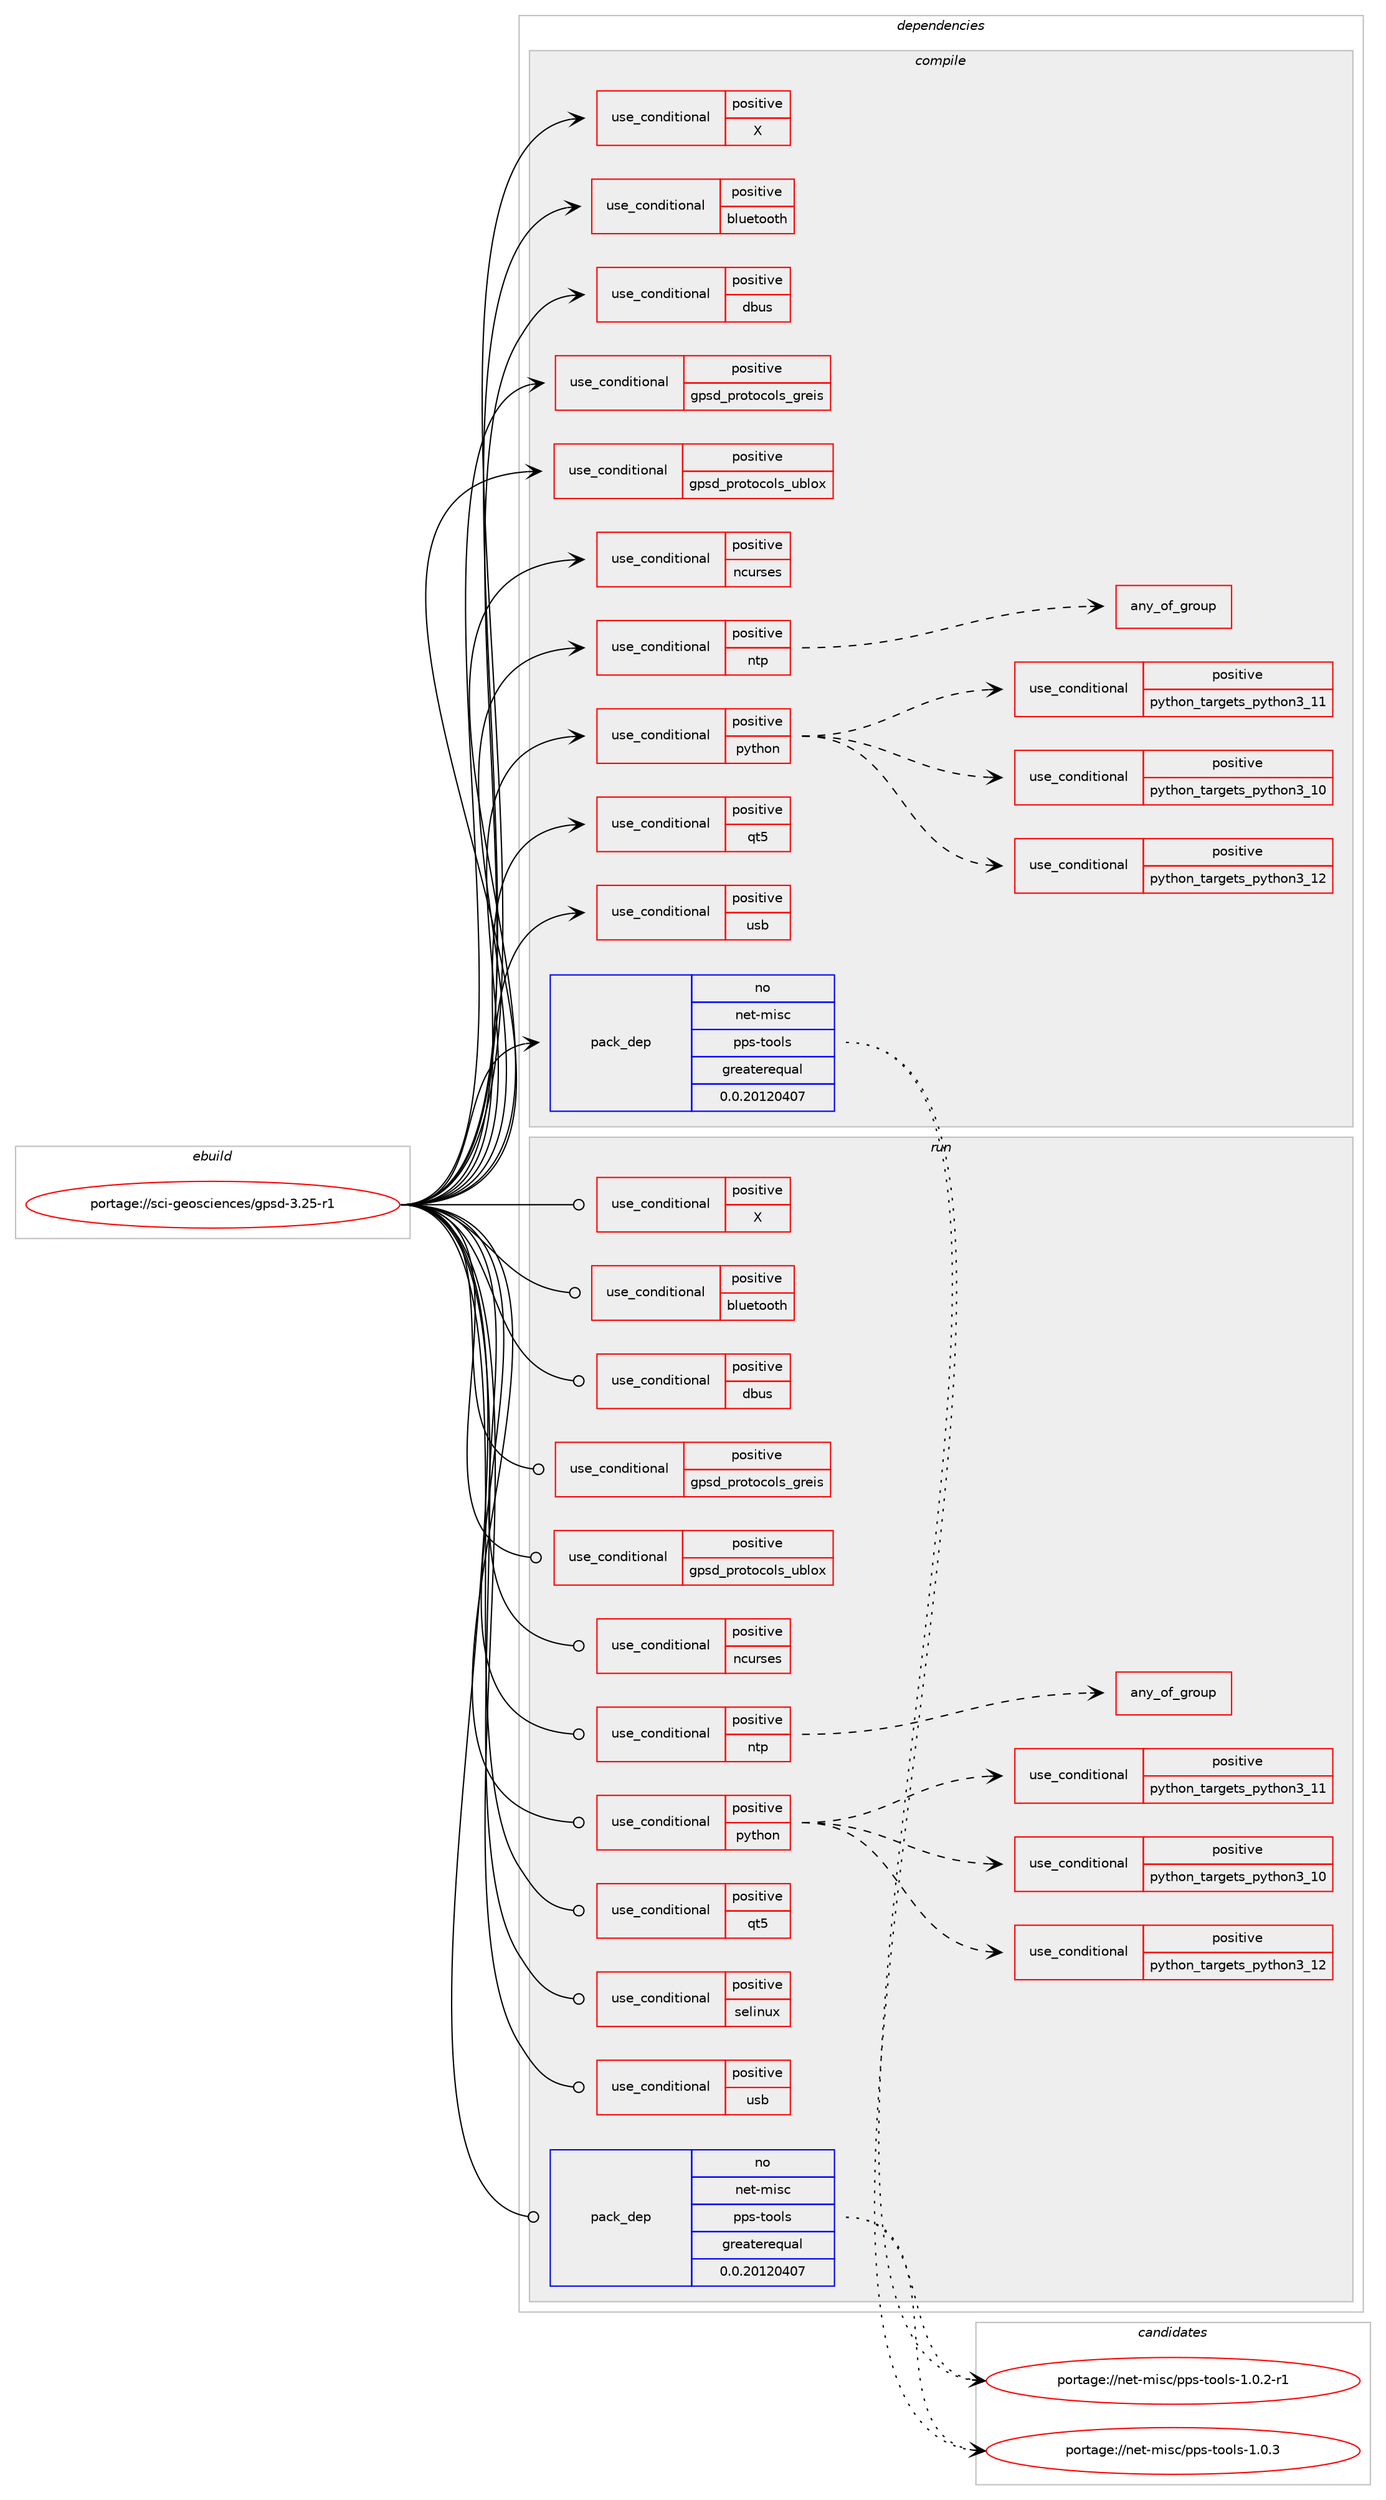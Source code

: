 digraph prolog {

# *************
# Graph options
# *************

newrank=true;
concentrate=true;
compound=true;
graph [rankdir=LR,fontname=Helvetica,fontsize=10,ranksep=1.5];#, ranksep=2.5, nodesep=0.2];
edge  [arrowhead=vee];
node  [fontname=Helvetica,fontsize=10];

# **********
# The ebuild
# **********

subgraph cluster_leftcol {
color=gray;
rank=same;
label=<<i>ebuild</i>>;
id [label="portage://sci-geosciences/gpsd-3.25-r1", color=red, width=4, href="../sci-geosciences/gpsd-3.25-r1.svg"];
}

# ****************
# The dependencies
# ****************

subgraph cluster_midcol {
color=gray;
label=<<i>dependencies</i>>;
subgraph cluster_compile {
fillcolor="#eeeeee";
style=filled;
label=<<i>compile</i>>;
subgraph cond102211 {
dependency199385 [label=<<TABLE BORDER="0" CELLBORDER="1" CELLSPACING="0" CELLPADDING="4"><TR><TD ROWSPAN="3" CELLPADDING="10">use_conditional</TD></TR><TR><TD>positive</TD></TR><TR><TD>X</TD></TR></TABLE>>, shape=none, color=red];
# *** BEGIN UNKNOWN DEPENDENCY TYPE (TODO) ***
# dependency199385 -> package_dependency(portage://sci-geosciences/gpsd-3.25-r1,install,no,dev-python,pygobject,none,[,,],[slot(3)],[use(enable(cairo),none),use(optenable(python_targets_python3_10),negative),use(optenable(python_targets_python3_11),negative),use(optenable(python_targets_python3_12),negative)])
# *** END UNKNOWN DEPENDENCY TYPE (TODO) ***

}
id:e -> dependency199385:w [weight=20,style="solid",arrowhead="vee"];
subgraph cond102212 {
dependency199386 [label=<<TABLE BORDER="0" CELLBORDER="1" CELLSPACING="0" CELLPADDING="4"><TR><TD ROWSPAN="3" CELLPADDING="10">use_conditional</TD></TR><TR><TD>positive</TD></TR><TR><TD>bluetooth</TD></TR></TABLE>>, shape=none, color=red];
# *** BEGIN UNKNOWN DEPENDENCY TYPE (TODO) ***
# dependency199386 -> package_dependency(portage://sci-geosciences/gpsd-3.25-r1,install,no,net-wireless,bluez,none,[,,],any_same_slot,[])
# *** END UNKNOWN DEPENDENCY TYPE (TODO) ***

}
id:e -> dependency199386:w [weight=20,style="solid",arrowhead="vee"];
subgraph cond102213 {
dependency199387 [label=<<TABLE BORDER="0" CELLBORDER="1" CELLSPACING="0" CELLPADDING="4"><TR><TD ROWSPAN="3" CELLPADDING="10">use_conditional</TD></TR><TR><TD>positive</TD></TR><TR><TD>dbus</TD></TR></TABLE>>, shape=none, color=red];
# *** BEGIN UNKNOWN DEPENDENCY TYPE (TODO) ***
# dependency199387 -> package_dependency(portage://sci-geosciences/gpsd-3.25-r1,install,no,sys-apps,dbus,none,[,,],[],[])
# *** END UNKNOWN DEPENDENCY TYPE (TODO) ***

# *** BEGIN UNKNOWN DEPENDENCY TYPE (TODO) ***
# dependency199387 -> package_dependency(portage://sci-geosciences/gpsd-3.25-r1,install,no,dev-libs,dbus-glib,none,[,,],[],[])
# *** END UNKNOWN DEPENDENCY TYPE (TODO) ***

}
id:e -> dependency199387:w [weight=20,style="solid",arrowhead="vee"];
subgraph cond102214 {
dependency199388 [label=<<TABLE BORDER="0" CELLBORDER="1" CELLSPACING="0" CELLPADDING="4"><TR><TD ROWSPAN="3" CELLPADDING="10">use_conditional</TD></TR><TR><TD>positive</TD></TR><TR><TD>gpsd_protocols_greis</TD></TR></TABLE>>, shape=none, color=red];
# *** BEGIN UNKNOWN DEPENDENCY TYPE (TODO) ***
# dependency199388 -> package_dependency(portage://sci-geosciences/gpsd-3.25-r1,install,no,dev-python,pyserial,none,[,,],[],[use(optenable(python_targets_python3_10),negative),use(optenable(python_targets_python3_11),negative),use(optenable(python_targets_python3_12),negative)])
# *** END UNKNOWN DEPENDENCY TYPE (TODO) ***

}
id:e -> dependency199388:w [weight=20,style="solid",arrowhead="vee"];
subgraph cond102215 {
dependency199389 [label=<<TABLE BORDER="0" CELLBORDER="1" CELLSPACING="0" CELLPADDING="4"><TR><TD ROWSPAN="3" CELLPADDING="10">use_conditional</TD></TR><TR><TD>positive</TD></TR><TR><TD>gpsd_protocols_ublox</TD></TR></TABLE>>, shape=none, color=red];
# *** BEGIN UNKNOWN DEPENDENCY TYPE (TODO) ***
# dependency199389 -> package_dependency(portage://sci-geosciences/gpsd-3.25-r1,install,no,dev-python,pyserial,none,[,,],[],[use(optenable(python_targets_python3_10),negative),use(optenable(python_targets_python3_11),negative),use(optenable(python_targets_python3_12),negative)])
# *** END UNKNOWN DEPENDENCY TYPE (TODO) ***

}
id:e -> dependency199389:w [weight=20,style="solid",arrowhead="vee"];
subgraph cond102216 {
dependency199390 [label=<<TABLE BORDER="0" CELLBORDER="1" CELLSPACING="0" CELLPADDING="4"><TR><TD ROWSPAN="3" CELLPADDING="10">use_conditional</TD></TR><TR><TD>positive</TD></TR><TR><TD>ncurses</TD></TR></TABLE>>, shape=none, color=red];
# *** BEGIN UNKNOWN DEPENDENCY TYPE (TODO) ***
# dependency199390 -> package_dependency(portage://sci-geosciences/gpsd-3.25-r1,install,no,sys-libs,ncurses,none,[,,],any_same_slot,[])
# *** END UNKNOWN DEPENDENCY TYPE (TODO) ***

}
id:e -> dependency199390:w [weight=20,style="solid",arrowhead="vee"];
subgraph cond102217 {
dependency199391 [label=<<TABLE BORDER="0" CELLBORDER="1" CELLSPACING="0" CELLPADDING="4"><TR><TD ROWSPAN="3" CELLPADDING="10">use_conditional</TD></TR><TR><TD>positive</TD></TR><TR><TD>ntp</TD></TR></TABLE>>, shape=none, color=red];
subgraph any2590 {
dependency199392 [label=<<TABLE BORDER="0" CELLBORDER="1" CELLSPACING="0" CELLPADDING="4"><TR><TD CELLPADDING="10">any_of_group</TD></TR></TABLE>>, shape=none, color=red];# *** BEGIN UNKNOWN DEPENDENCY TYPE (TODO) ***
# dependency199392 -> package_dependency(portage://sci-geosciences/gpsd-3.25-r1,install,no,net-misc,ntp,none,[,,],[],[])
# *** END UNKNOWN DEPENDENCY TYPE (TODO) ***

# *** BEGIN UNKNOWN DEPENDENCY TYPE (TODO) ***
# dependency199392 -> package_dependency(portage://sci-geosciences/gpsd-3.25-r1,install,no,net-misc,ntpsec,none,[,,],[],[])
# *** END UNKNOWN DEPENDENCY TYPE (TODO) ***

# *** BEGIN UNKNOWN DEPENDENCY TYPE (TODO) ***
# dependency199392 -> package_dependency(portage://sci-geosciences/gpsd-3.25-r1,install,no,net-misc,chrony,none,[,,],[],[])
# *** END UNKNOWN DEPENDENCY TYPE (TODO) ***

}
dependency199391:e -> dependency199392:w [weight=20,style="dashed",arrowhead="vee"];
}
id:e -> dependency199391:w [weight=20,style="solid",arrowhead="vee"];
subgraph cond102218 {
dependency199393 [label=<<TABLE BORDER="0" CELLBORDER="1" CELLSPACING="0" CELLPADDING="4"><TR><TD ROWSPAN="3" CELLPADDING="10">use_conditional</TD></TR><TR><TD>positive</TD></TR><TR><TD>python</TD></TR></TABLE>>, shape=none, color=red];
subgraph cond102219 {
dependency199394 [label=<<TABLE BORDER="0" CELLBORDER="1" CELLSPACING="0" CELLPADDING="4"><TR><TD ROWSPAN="3" CELLPADDING="10">use_conditional</TD></TR><TR><TD>positive</TD></TR><TR><TD>python_targets_python3_10</TD></TR></TABLE>>, shape=none, color=red];
# *** BEGIN UNKNOWN DEPENDENCY TYPE (TODO) ***
# dependency199394 -> package_dependency(portage://sci-geosciences/gpsd-3.25-r1,install,no,dev-lang,python,none,[,,],[slot(3.10)],[])
# *** END UNKNOWN DEPENDENCY TYPE (TODO) ***

}
dependency199393:e -> dependency199394:w [weight=20,style="dashed",arrowhead="vee"];
subgraph cond102220 {
dependency199395 [label=<<TABLE BORDER="0" CELLBORDER="1" CELLSPACING="0" CELLPADDING="4"><TR><TD ROWSPAN="3" CELLPADDING="10">use_conditional</TD></TR><TR><TD>positive</TD></TR><TR><TD>python_targets_python3_11</TD></TR></TABLE>>, shape=none, color=red];
# *** BEGIN UNKNOWN DEPENDENCY TYPE (TODO) ***
# dependency199395 -> package_dependency(portage://sci-geosciences/gpsd-3.25-r1,install,no,dev-lang,python,none,[,,],[slot(3.11)],[])
# *** END UNKNOWN DEPENDENCY TYPE (TODO) ***

}
dependency199393:e -> dependency199395:w [weight=20,style="dashed",arrowhead="vee"];
subgraph cond102221 {
dependency199396 [label=<<TABLE BORDER="0" CELLBORDER="1" CELLSPACING="0" CELLPADDING="4"><TR><TD ROWSPAN="3" CELLPADDING="10">use_conditional</TD></TR><TR><TD>positive</TD></TR><TR><TD>python_targets_python3_12</TD></TR></TABLE>>, shape=none, color=red];
# *** BEGIN UNKNOWN DEPENDENCY TYPE (TODO) ***
# dependency199396 -> package_dependency(portage://sci-geosciences/gpsd-3.25-r1,install,no,dev-lang,python,none,[,,],[slot(3.12)],[])
# *** END UNKNOWN DEPENDENCY TYPE (TODO) ***

}
dependency199393:e -> dependency199396:w [weight=20,style="dashed",arrowhead="vee"];
}
id:e -> dependency199393:w [weight=20,style="solid",arrowhead="vee"];
subgraph cond102222 {
dependency199397 [label=<<TABLE BORDER="0" CELLBORDER="1" CELLSPACING="0" CELLPADDING="4"><TR><TD ROWSPAN="3" CELLPADDING="10">use_conditional</TD></TR><TR><TD>positive</TD></TR><TR><TD>qt5</TD></TR></TABLE>>, shape=none, color=red];
# *** BEGIN UNKNOWN DEPENDENCY TYPE (TODO) ***
# dependency199397 -> package_dependency(portage://sci-geosciences/gpsd-3.25-r1,install,no,dev-qt,qtcore,none,[,,],[slot(5)],[])
# *** END UNKNOWN DEPENDENCY TYPE (TODO) ***

# *** BEGIN UNKNOWN DEPENDENCY TYPE (TODO) ***
# dependency199397 -> package_dependency(portage://sci-geosciences/gpsd-3.25-r1,install,no,dev-qt,qtnetwork,none,[,,],[slot(5)],[])
# *** END UNKNOWN DEPENDENCY TYPE (TODO) ***

}
id:e -> dependency199397:w [weight=20,style="solid",arrowhead="vee"];
subgraph cond102223 {
dependency199398 [label=<<TABLE BORDER="0" CELLBORDER="1" CELLSPACING="0" CELLPADDING="4"><TR><TD ROWSPAN="3" CELLPADDING="10">use_conditional</TD></TR><TR><TD>positive</TD></TR><TR><TD>usb</TD></TR></TABLE>>, shape=none, color=red];
# *** BEGIN UNKNOWN DEPENDENCY TYPE (TODO) ***
# dependency199398 -> package_dependency(portage://sci-geosciences/gpsd-3.25-r1,install,no,virtual,libusb,none,[,,],[slot(1)],[])
# *** END UNKNOWN DEPENDENCY TYPE (TODO) ***

}
id:e -> dependency199398:w [weight=20,style="solid",arrowhead="vee"];
# *** BEGIN UNKNOWN DEPENDENCY TYPE (TODO) ***
# id -> package_dependency(portage://sci-geosciences/gpsd-3.25-r1,install,no,acct-group,dialout,none,[,,],[],[])
# *** END UNKNOWN DEPENDENCY TYPE (TODO) ***

# *** BEGIN UNKNOWN DEPENDENCY TYPE (TODO) ***
# id -> package_dependency(portage://sci-geosciences/gpsd-3.25-r1,install,no,acct-user,gpsd,none,[,,],[],[])
# *** END UNKNOWN DEPENDENCY TYPE (TODO) ***

subgraph pack94399 {
dependency199399 [label=<<TABLE BORDER="0" CELLBORDER="1" CELLSPACING="0" CELLPADDING="4" WIDTH="220"><TR><TD ROWSPAN="6" CELLPADDING="30">pack_dep</TD></TR><TR><TD WIDTH="110">no</TD></TR><TR><TD>net-misc</TD></TR><TR><TD>pps-tools</TD></TR><TR><TD>greaterequal</TD></TR><TR><TD>0.0.20120407</TD></TR></TABLE>>, shape=none, color=blue];
}
id:e -> dependency199399:w [weight=20,style="solid",arrowhead="vee"];
}
subgraph cluster_compileandrun {
fillcolor="#eeeeee";
style=filled;
label=<<i>compile and run</i>>;
}
subgraph cluster_run {
fillcolor="#eeeeee";
style=filled;
label=<<i>run</i>>;
subgraph cond102224 {
dependency199400 [label=<<TABLE BORDER="0" CELLBORDER="1" CELLSPACING="0" CELLPADDING="4"><TR><TD ROWSPAN="3" CELLPADDING="10">use_conditional</TD></TR><TR><TD>positive</TD></TR><TR><TD>X</TD></TR></TABLE>>, shape=none, color=red];
# *** BEGIN UNKNOWN DEPENDENCY TYPE (TODO) ***
# dependency199400 -> package_dependency(portage://sci-geosciences/gpsd-3.25-r1,run,no,dev-python,pygobject,none,[,,],[slot(3)],[use(enable(cairo),none),use(optenable(python_targets_python3_10),negative),use(optenable(python_targets_python3_11),negative),use(optenable(python_targets_python3_12),negative)])
# *** END UNKNOWN DEPENDENCY TYPE (TODO) ***

}
id:e -> dependency199400:w [weight=20,style="solid",arrowhead="odot"];
subgraph cond102225 {
dependency199401 [label=<<TABLE BORDER="0" CELLBORDER="1" CELLSPACING="0" CELLPADDING="4"><TR><TD ROWSPAN="3" CELLPADDING="10">use_conditional</TD></TR><TR><TD>positive</TD></TR><TR><TD>bluetooth</TD></TR></TABLE>>, shape=none, color=red];
# *** BEGIN UNKNOWN DEPENDENCY TYPE (TODO) ***
# dependency199401 -> package_dependency(portage://sci-geosciences/gpsd-3.25-r1,run,no,net-wireless,bluez,none,[,,],any_same_slot,[])
# *** END UNKNOWN DEPENDENCY TYPE (TODO) ***

}
id:e -> dependency199401:w [weight=20,style="solid",arrowhead="odot"];
subgraph cond102226 {
dependency199402 [label=<<TABLE BORDER="0" CELLBORDER="1" CELLSPACING="0" CELLPADDING="4"><TR><TD ROWSPAN="3" CELLPADDING="10">use_conditional</TD></TR><TR><TD>positive</TD></TR><TR><TD>dbus</TD></TR></TABLE>>, shape=none, color=red];
# *** BEGIN UNKNOWN DEPENDENCY TYPE (TODO) ***
# dependency199402 -> package_dependency(portage://sci-geosciences/gpsd-3.25-r1,run,no,sys-apps,dbus,none,[,,],[],[])
# *** END UNKNOWN DEPENDENCY TYPE (TODO) ***

# *** BEGIN UNKNOWN DEPENDENCY TYPE (TODO) ***
# dependency199402 -> package_dependency(portage://sci-geosciences/gpsd-3.25-r1,run,no,dev-libs,dbus-glib,none,[,,],[],[])
# *** END UNKNOWN DEPENDENCY TYPE (TODO) ***

}
id:e -> dependency199402:w [weight=20,style="solid",arrowhead="odot"];
subgraph cond102227 {
dependency199403 [label=<<TABLE BORDER="0" CELLBORDER="1" CELLSPACING="0" CELLPADDING="4"><TR><TD ROWSPAN="3" CELLPADDING="10">use_conditional</TD></TR><TR><TD>positive</TD></TR><TR><TD>gpsd_protocols_greis</TD></TR></TABLE>>, shape=none, color=red];
# *** BEGIN UNKNOWN DEPENDENCY TYPE (TODO) ***
# dependency199403 -> package_dependency(portage://sci-geosciences/gpsd-3.25-r1,run,no,dev-python,pyserial,none,[,,],[],[use(optenable(python_targets_python3_10),negative),use(optenable(python_targets_python3_11),negative),use(optenable(python_targets_python3_12),negative)])
# *** END UNKNOWN DEPENDENCY TYPE (TODO) ***

}
id:e -> dependency199403:w [weight=20,style="solid",arrowhead="odot"];
subgraph cond102228 {
dependency199404 [label=<<TABLE BORDER="0" CELLBORDER="1" CELLSPACING="0" CELLPADDING="4"><TR><TD ROWSPAN="3" CELLPADDING="10">use_conditional</TD></TR><TR><TD>positive</TD></TR><TR><TD>gpsd_protocols_ublox</TD></TR></TABLE>>, shape=none, color=red];
# *** BEGIN UNKNOWN DEPENDENCY TYPE (TODO) ***
# dependency199404 -> package_dependency(portage://sci-geosciences/gpsd-3.25-r1,run,no,dev-python,pyserial,none,[,,],[],[use(optenable(python_targets_python3_10),negative),use(optenable(python_targets_python3_11),negative),use(optenable(python_targets_python3_12),negative)])
# *** END UNKNOWN DEPENDENCY TYPE (TODO) ***

}
id:e -> dependency199404:w [weight=20,style="solid",arrowhead="odot"];
subgraph cond102229 {
dependency199405 [label=<<TABLE BORDER="0" CELLBORDER="1" CELLSPACING="0" CELLPADDING="4"><TR><TD ROWSPAN="3" CELLPADDING="10">use_conditional</TD></TR><TR><TD>positive</TD></TR><TR><TD>ncurses</TD></TR></TABLE>>, shape=none, color=red];
# *** BEGIN UNKNOWN DEPENDENCY TYPE (TODO) ***
# dependency199405 -> package_dependency(portage://sci-geosciences/gpsd-3.25-r1,run,no,sys-libs,ncurses,none,[,,],any_same_slot,[])
# *** END UNKNOWN DEPENDENCY TYPE (TODO) ***

}
id:e -> dependency199405:w [weight=20,style="solid",arrowhead="odot"];
subgraph cond102230 {
dependency199406 [label=<<TABLE BORDER="0" CELLBORDER="1" CELLSPACING="0" CELLPADDING="4"><TR><TD ROWSPAN="3" CELLPADDING="10">use_conditional</TD></TR><TR><TD>positive</TD></TR><TR><TD>ntp</TD></TR></TABLE>>, shape=none, color=red];
subgraph any2591 {
dependency199407 [label=<<TABLE BORDER="0" CELLBORDER="1" CELLSPACING="0" CELLPADDING="4"><TR><TD CELLPADDING="10">any_of_group</TD></TR></TABLE>>, shape=none, color=red];# *** BEGIN UNKNOWN DEPENDENCY TYPE (TODO) ***
# dependency199407 -> package_dependency(portage://sci-geosciences/gpsd-3.25-r1,run,no,net-misc,ntp,none,[,,],[],[])
# *** END UNKNOWN DEPENDENCY TYPE (TODO) ***

# *** BEGIN UNKNOWN DEPENDENCY TYPE (TODO) ***
# dependency199407 -> package_dependency(portage://sci-geosciences/gpsd-3.25-r1,run,no,net-misc,ntpsec,none,[,,],[],[])
# *** END UNKNOWN DEPENDENCY TYPE (TODO) ***

# *** BEGIN UNKNOWN DEPENDENCY TYPE (TODO) ***
# dependency199407 -> package_dependency(portage://sci-geosciences/gpsd-3.25-r1,run,no,net-misc,chrony,none,[,,],[],[])
# *** END UNKNOWN DEPENDENCY TYPE (TODO) ***

}
dependency199406:e -> dependency199407:w [weight=20,style="dashed",arrowhead="vee"];
}
id:e -> dependency199406:w [weight=20,style="solid",arrowhead="odot"];
subgraph cond102231 {
dependency199408 [label=<<TABLE BORDER="0" CELLBORDER="1" CELLSPACING="0" CELLPADDING="4"><TR><TD ROWSPAN="3" CELLPADDING="10">use_conditional</TD></TR><TR><TD>positive</TD></TR><TR><TD>python</TD></TR></TABLE>>, shape=none, color=red];
subgraph cond102232 {
dependency199409 [label=<<TABLE BORDER="0" CELLBORDER="1" CELLSPACING="0" CELLPADDING="4"><TR><TD ROWSPAN="3" CELLPADDING="10">use_conditional</TD></TR><TR><TD>positive</TD></TR><TR><TD>python_targets_python3_10</TD></TR></TABLE>>, shape=none, color=red];
# *** BEGIN UNKNOWN DEPENDENCY TYPE (TODO) ***
# dependency199409 -> package_dependency(portage://sci-geosciences/gpsd-3.25-r1,run,no,dev-lang,python,none,[,,],[slot(3.10)],[])
# *** END UNKNOWN DEPENDENCY TYPE (TODO) ***

}
dependency199408:e -> dependency199409:w [weight=20,style="dashed",arrowhead="vee"];
subgraph cond102233 {
dependency199410 [label=<<TABLE BORDER="0" CELLBORDER="1" CELLSPACING="0" CELLPADDING="4"><TR><TD ROWSPAN="3" CELLPADDING="10">use_conditional</TD></TR><TR><TD>positive</TD></TR><TR><TD>python_targets_python3_11</TD></TR></TABLE>>, shape=none, color=red];
# *** BEGIN UNKNOWN DEPENDENCY TYPE (TODO) ***
# dependency199410 -> package_dependency(portage://sci-geosciences/gpsd-3.25-r1,run,no,dev-lang,python,none,[,,],[slot(3.11)],[])
# *** END UNKNOWN DEPENDENCY TYPE (TODO) ***

}
dependency199408:e -> dependency199410:w [weight=20,style="dashed",arrowhead="vee"];
subgraph cond102234 {
dependency199411 [label=<<TABLE BORDER="0" CELLBORDER="1" CELLSPACING="0" CELLPADDING="4"><TR><TD ROWSPAN="3" CELLPADDING="10">use_conditional</TD></TR><TR><TD>positive</TD></TR><TR><TD>python_targets_python3_12</TD></TR></TABLE>>, shape=none, color=red];
# *** BEGIN UNKNOWN DEPENDENCY TYPE (TODO) ***
# dependency199411 -> package_dependency(portage://sci-geosciences/gpsd-3.25-r1,run,no,dev-lang,python,none,[,,],[slot(3.12)],[])
# *** END UNKNOWN DEPENDENCY TYPE (TODO) ***

}
dependency199408:e -> dependency199411:w [weight=20,style="dashed",arrowhead="vee"];
}
id:e -> dependency199408:w [weight=20,style="solid",arrowhead="odot"];
subgraph cond102235 {
dependency199412 [label=<<TABLE BORDER="0" CELLBORDER="1" CELLSPACING="0" CELLPADDING="4"><TR><TD ROWSPAN="3" CELLPADDING="10">use_conditional</TD></TR><TR><TD>positive</TD></TR><TR><TD>qt5</TD></TR></TABLE>>, shape=none, color=red];
# *** BEGIN UNKNOWN DEPENDENCY TYPE (TODO) ***
# dependency199412 -> package_dependency(portage://sci-geosciences/gpsd-3.25-r1,run,no,dev-qt,qtcore,none,[,,],[slot(5)],[])
# *** END UNKNOWN DEPENDENCY TYPE (TODO) ***

# *** BEGIN UNKNOWN DEPENDENCY TYPE (TODO) ***
# dependency199412 -> package_dependency(portage://sci-geosciences/gpsd-3.25-r1,run,no,dev-qt,qtnetwork,none,[,,],[slot(5)],[])
# *** END UNKNOWN DEPENDENCY TYPE (TODO) ***

}
id:e -> dependency199412:w [weight=20,style="solid",arrowhead="odot"];
subgraph cond102236 {
dependency199413 [label=<<TABLE BORDER="0" CELLBORDER="1" CELLSPACING="0" CELLPADDING="4"><TR><TD ROWSPAN="3" CELLPADDING="10">use_conditional</TD></TR><TR><TD>positive</TD></TR><TR><TD>selinux</TD></TR></TABLE>>, shape=none, color=red];
# *** BEGIN UNKNOWN DEPENDENCY TYPE (TODO) ***
# dependency199413 -> package_dependency(portage://sci-geosciences/gpsd-3.25-r1,run,no,sec-policy,selinux-gpsd,none,[,,],[],[])
# *** END UNKNOWN DEPENDENCY TYPE (TODO) ***

}
id:e -> dependency199413:w [weight=20,style="solid",arrowhead="odot"];
subgraph cond102237 {
dependency199414 [label=<<TABLE BORDER="0" CELLBORDER="1" CELLSPACING="0" CELLPADDING="4"><TR><TD ROWSPAN="3" CELLPADDING="10">use_conditional</TD></TR><TR><TD>positive</TD></TR><TR><TD>usb</TD></TR></TABLE>>, shape=none, color=red];
# *** BEGIN UNKNOWN DEPENDENCY TYPE (TODO) ***
# dependency199414 -> package_dependency(portage://sci-geosciences/gpsd-3.25-r1,run,no,virtual,libusb,none,[,,],[slot(1)],[])
# *** END UNKNOWN DEPENDENCY TYPE (TODO) ***

}
id:e -> dependency199414:w [weight=20,style="solid",arrowhead="odot"];
# *** BEGIN UNKNOWN DEPENDENCY TYPE (TODO) ***
# id -> package_dependency(portage://sci-geosciences/gpsd-3.25-r1,run,no,acct-group,dialout,none,[,,],[],[])
# *** END UNKNOWN DEPENDENCY TYPE (TODO) ***

# *** BEGIN UNKNOWN DEPENDENCY TYPE (TODO) ***
# id -> package_dependency(portage://sci-geosciences/gpsd-3.25-r1,run,no,acct-user,gpsd,none,[,,],[],[])
# *** END UNKNOWN DEPENDENCY TYPE (TODO) ***

subgraph pack94400 {
dependency199415 [label=<<TABLE BORDER="0" CELLBORDER="1" CELLSPACING="0" CELLPADDING="4" WIDTH="220"><TR><TD ROWSPAN="6" CELLPADDING="30">pack_dep</TD></TR><TR><TD WIDTH="110">no</TD></TR><TR><TD>net-misc</TD></TR><TR><TD>pps-tools</TD></TR><TR><TD>greaterequal</TD></TR><TR><TD>0.0.20120407</TD></TR></TABLE>>, shape=none, color=blue];
}
id:e -> dependency199415:w [weight=20,style="solid",arrowhead="odot"];
}
}

# **************
# The candidates
# **************

subgraph cluster_choices {
rank=same;
color=gray;
label=<<i>candidates</i>>;

subgraph choice94399 {
color=black;
nodesep=1;
choice110101116451091051159947112112115451161111111081154549464846504511449 [label="portage://net-misc/pps-tools-1.0.2-r1", color=red, width=4,href="../net-misc/pps-tools-1.0.2-r1.svg"];
choice11010111645109105115994711211211545116111111108115454946484651 [label="portage://net-misc/pps-tools-1.0.3", color=red, width=4,href="../net-misc/pps-tools-1.0.3.svg"];
dependency199399:e -> choice110101116451091051159947112112115451161111111081154549464846504511449:w [style=dotted,weight="100"];
dependency199399:e -> choice11010111645109105115994711211211545116111111108115454946484651:w [style=dotted,weight="100"];
}
subgraph choice94400 {
color=black;
nodesep=1;
choice110101116451091051159947112112115451161111111081154549464846504511449 [label="portage://net-misc/pps-tools-1.0.2-r1", color=red, width=4,href="../net-misc/pps-tools-1.0.2-r1.svg"];
choice11010111645109105115994711211211545116111111108115454946484651 [label="portage://net-misc/pps-tools-1.0.3", color=red, width=4,href="../net-misc/pps-tools-1.0.3.svg"];
dependency199415:e -> choice110101116451091051159947112112115451161111111081154549464846504511449:w [style=dotted,weight="100"];
dependency199415:e -> choice11010111645109105115994711211211545116111111108115454946484651:w [style=dotted,weight="100"];
}
}

}

